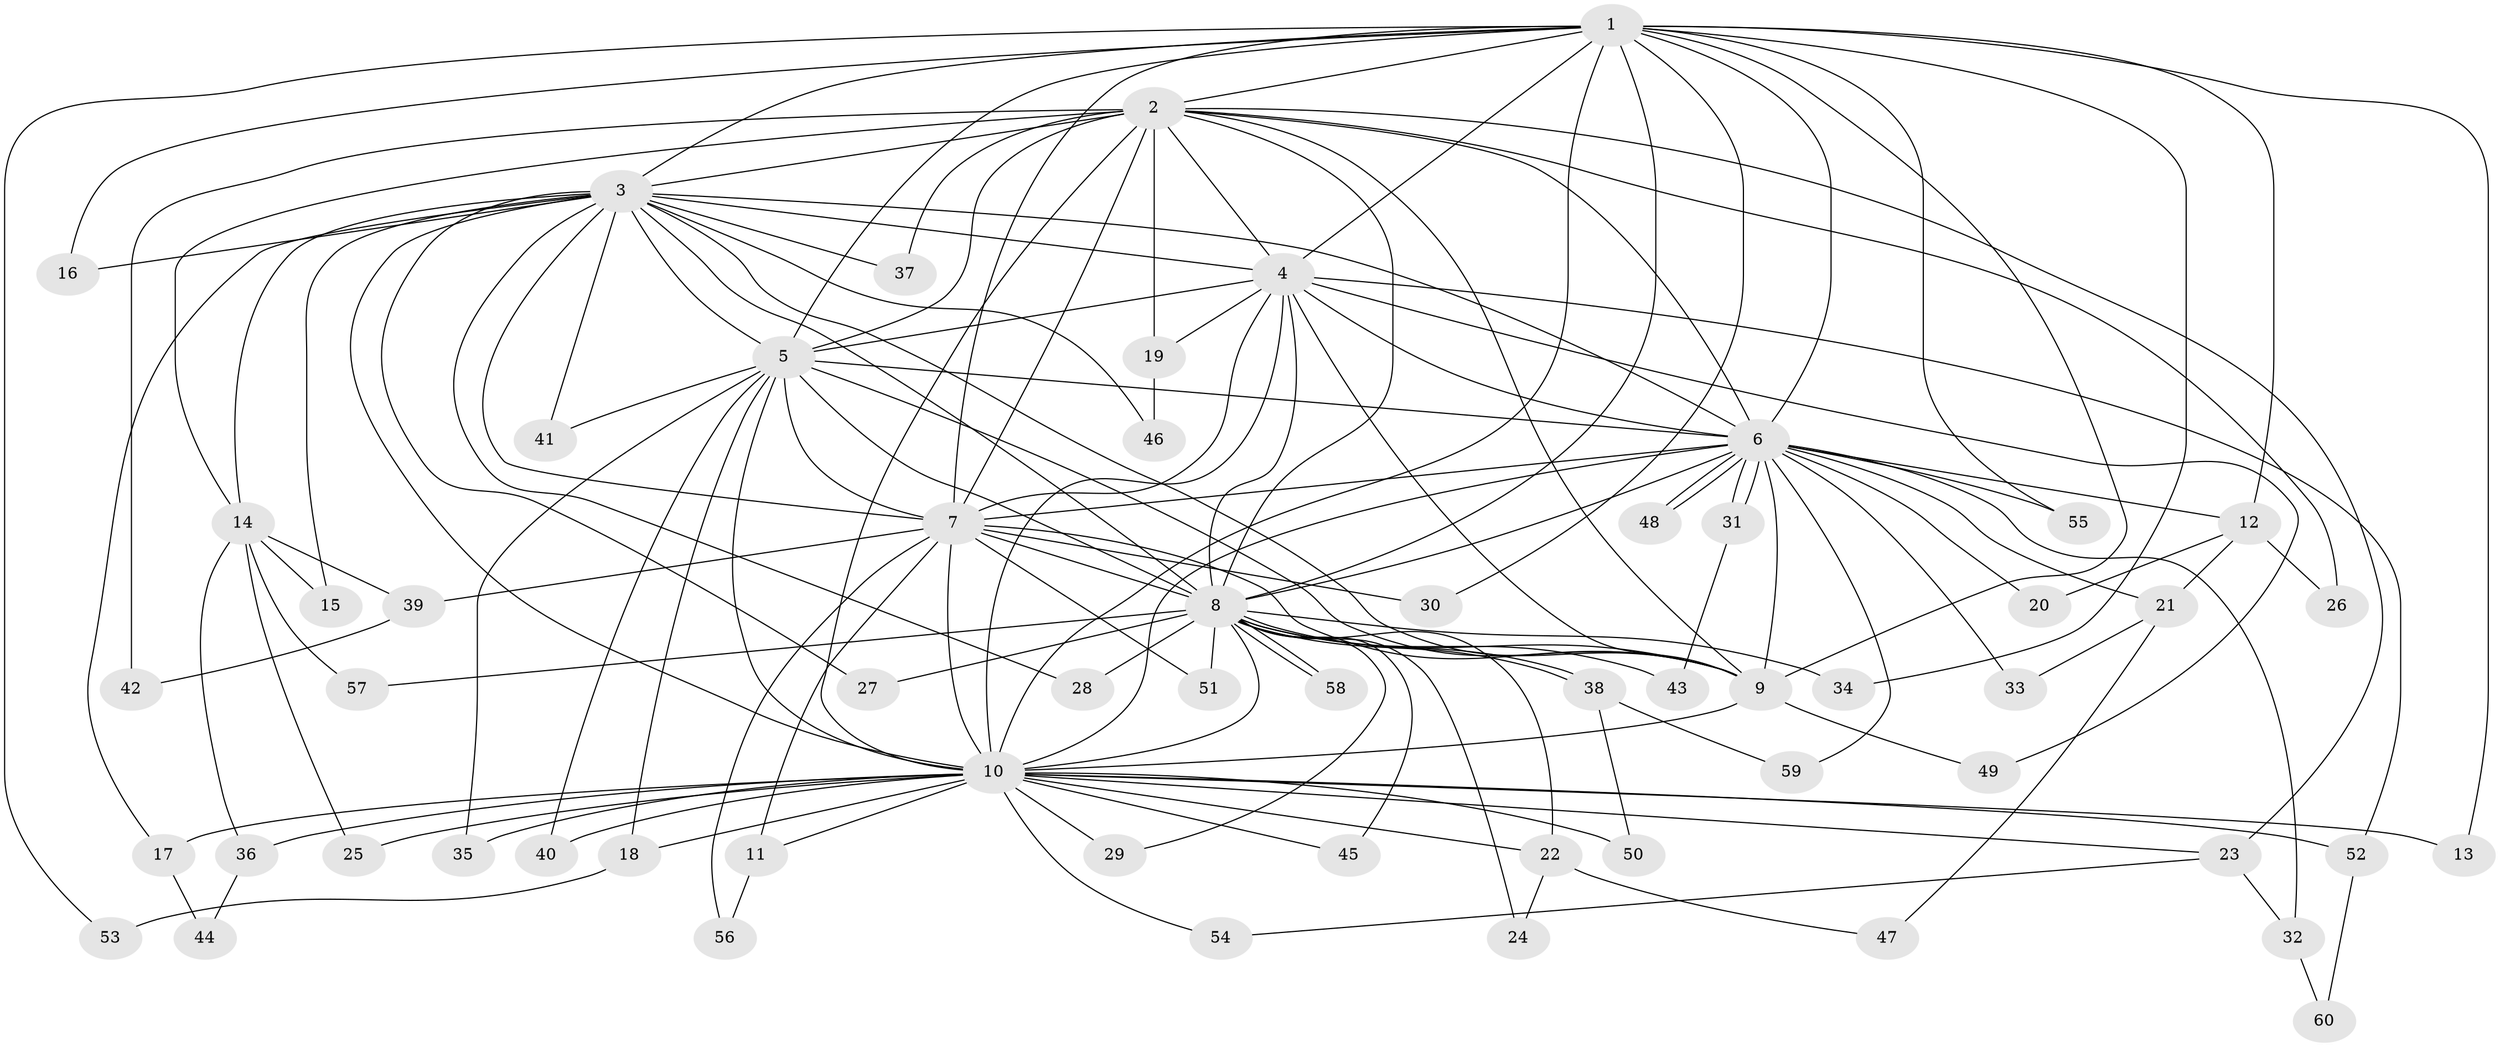 // coarse degree distribution, {13: 0.06666666666666667, 2: 0.5, 3: 0.13333333333333333, 7: 0.03333333333333333, 14: 0.06666666666666667, 17: 0.03333333333333333, 9: 0.03333333333333333, 8: 0.06666666666666667, 4: 0.03333333333333333, 1: 0.03333333333333333}
// Generated by graph-tools (version 1.1) at 2025/46/03/06/25 01:46:56]
// undirected, 60 vertices, 145 edges
graph export_dot {
graph [start="1"]
  node [color=gray90,style=filled];
  1;
  2;
  3;
  4;
  5;
  6;
  7;
  8;
  9;
  10;
  11;
  12;
  13;
  14;
  15;
  16;
  17;
  18;
  19;
  20;
  21;
  22;
  23;
  24;
  25;
  26;
  27;
  28;
  29;
  30;
  31;
  32;
  33;
  34;
  35;
  36;
  37;
  38;
  39;
  40;
  41;
  42;
  43;
  44;
  45;
  46;
  47;
  48;
  49;
  50;
  51;
  52;
  53;
  54;
  55;
  56;
  57;
  58;
  59;
  60;
  1 -- 2;
  1 -- 3;
  1 -- 4;
  1 -- 5;
  1 -- 6;
  1 -- 7;
  1 -- 8;
  1 -- 9;
  1 -- 10;
  1 -- 12;
  1 -- 13;
  1 -- 16;
  1 -- 30;
  1 -- 34;
  1 -- 53;
  1 -- 55;
  2 -- 3;
  2 -- 4;
  2 -- 5;
  2 -- 6;
  2 -- 7;
  2 -- 8;
  2 -- 9;
  2 -- 10;
  2 -- 14;
  2 -- 19;
  2 -- 23;
  2 -- 26;
  2 -- 37;
  2 -- 42;
  3 -- 4;
  3 -- 5;
  3 -- 6;
  3 -- 7;
  3 -- 8;
  3 -- 9;
  3 -- 10;
  3 -- 14;
  3 -- 15;
  3 -- 16;
  3 -- 17;
  3 -- 27;
  3 -- 28;
  3 -- 37;
  3 -- 41;
  3 -- 46;
  4 -- 5;
  4 -- 6;
  4 -- 7;
  4 -- 8;
  4 -- 9;
  4 -- 10;
  4 -- 19;
  4 -- 49;
  4 -- 52;
  5 -- 6;
  5 -- 7;
  5 -- 8;
  5 -- 9;
  5 -- 10;
  5 -- 18;
  5 -- 35;
  5 -- 40;
  5 -- 41;
  6 -- 7;
  6 -- 8;
  6 -- 9;
  6 -- 10;
  6 -- 12;
  6 -- 20;
  6 -- 21;
  6 -- 31;
  6 -- 31;
  6 -- 32;
  6 -- 33;
  6 -- 48;
  6 -- 48;
  6 -- 55;
  6 -- 59;
  7 -- 8;
  7 -- 9;
  7 -- 10;
  7 -- 11;
  7 -- 30;
  7 -- 39;
  7 -- 51;
  7 -- 56;
  8 -- 9;
  8 -- 10;
  8 -- 22;
  8 -- 24;
  8 -- 27;
  8 -- 28;
  8 -- 29;
  8 -- 34;
  8 -- 38;
  8 -- 38;
  8 -- 43;
  8 -- 45;
  8 -- 51;
  8 -- 57;
  8 -- 58;
  8 -- 58;
  9 -- 10;
  9 -- 49;
  10 -- 11;
  10 -- 13;
  10 -- 17;
  10 -- 18;
  10 -- 22;
  10 -- 23;
  10 -- 25;
  10 -- 29;
  10 -- 35;
  10 -- 36;
  10 -- 40;
  10 -- 45;
  10 -- 50;
  10 -- 52;
  10 -- 54;
  11 -- 56;
  12 -- 20;
  12 -- 21;
  12 -- 26;
  14 -- 15;
  14 -- 25;
  14 -- 36;
  14 -- 39;
  14 -- 57;
  17 -- 44;
  18 -- 53;
  19 -- 46;
  21 -- 33;
  21 -- 47;
  22 -- 24;
  22 -- 47;
  23 -- 32;
  23 -- 54;
  31 -- 43;
  32 -- 60;
  36 -- 44;
  38 -- 50;
  38 -- 59;
  39 -- 42;
  52 -- 60;
}
